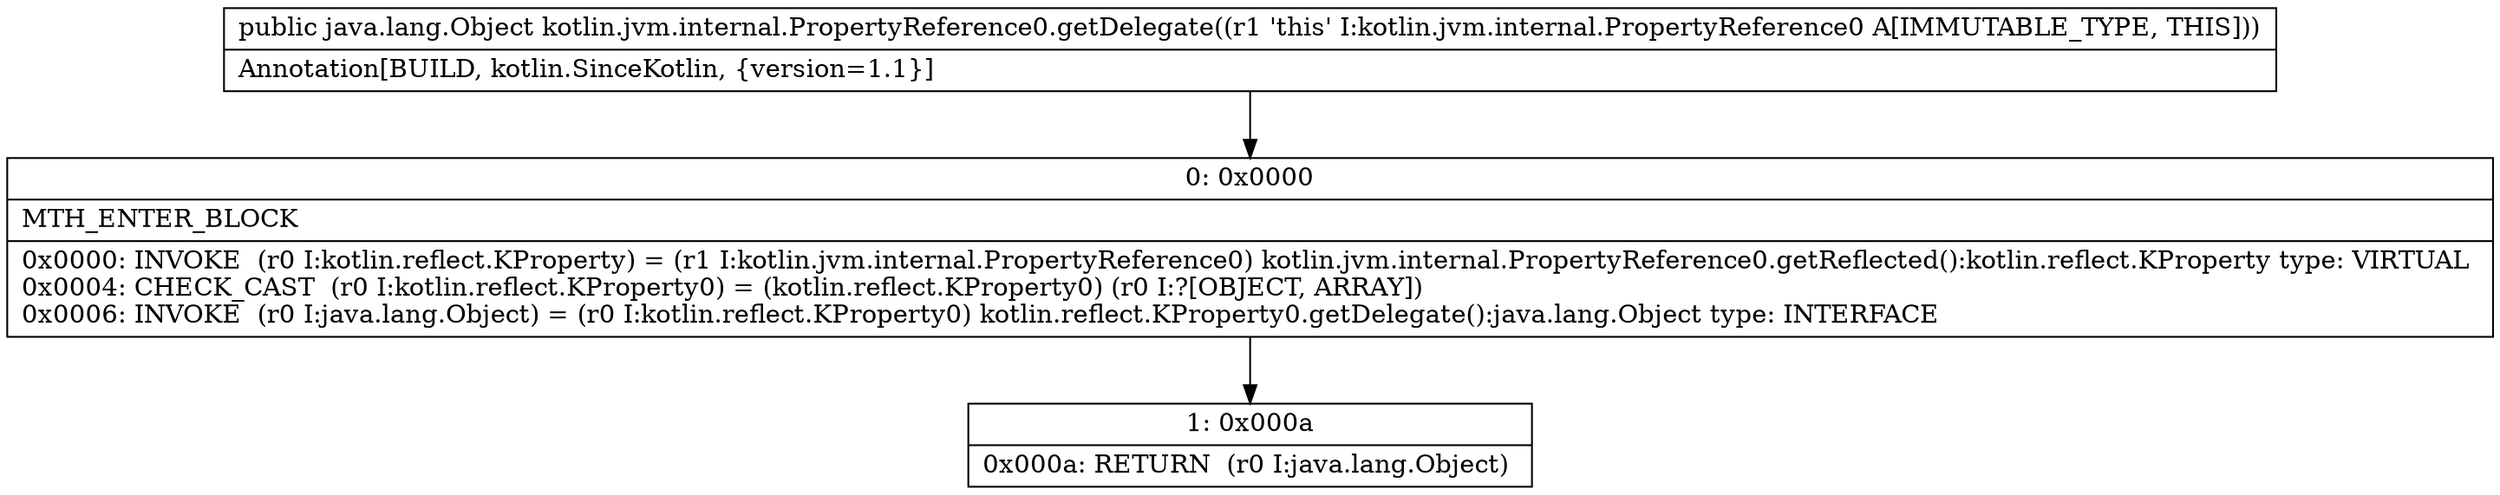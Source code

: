 digraph "CFG forkotlin.jvm.internal.PropertyReference0.getDelegate()Ljava\/lang\/Object;" {
Node_0 [shape=record,label="{0\:\ 0x0000|MTH_ENTER_BLOCK\l|0x0000: INVOKE  (r0 I:kotlin.reflect.KProperty) = (r1 I:kotlin.jvm.internal.PropertyReference0) kotlin.jvm.internal.PropertyReference0.getReflected():kotlin.reflect.KProperty type: VIRTUAL \l0x0004: CHECK_CAST  (r0 I:kotlin.reflect.KProperty0) = (kotlin.reflect.KProperty0) (r0 I:?[OBJECT, ARRAY]) \l0x0006: INVOKE  (r0 I:java.lang.Object) = (r0 I:kotlin.reflect.KProperty0) kotlin.reflect.KProperty0.getDelegate():java.lang.Object type: INTERFACE \l}"];
Node_1 [shape=record,label="{1\:\ 0x000a|0x000a: RETURN  (r0 I:java.lang.Object) \l}"];
MethodNode[shape=record,label="{public java.lang.Object kotlin.jvm.internal.PropertyReference0.getDelegate((r1 'this' I:kotlin.jvm.internal.PropertyReference0 A[IMMUTABLE_TYPE, THIS]))  | Annotation[BUILD, kotlin.SinceKotlin, \{version=1.1\}]\l}"];
MethodNode -> Node_0;
Node_0 -> Node_1;
}

